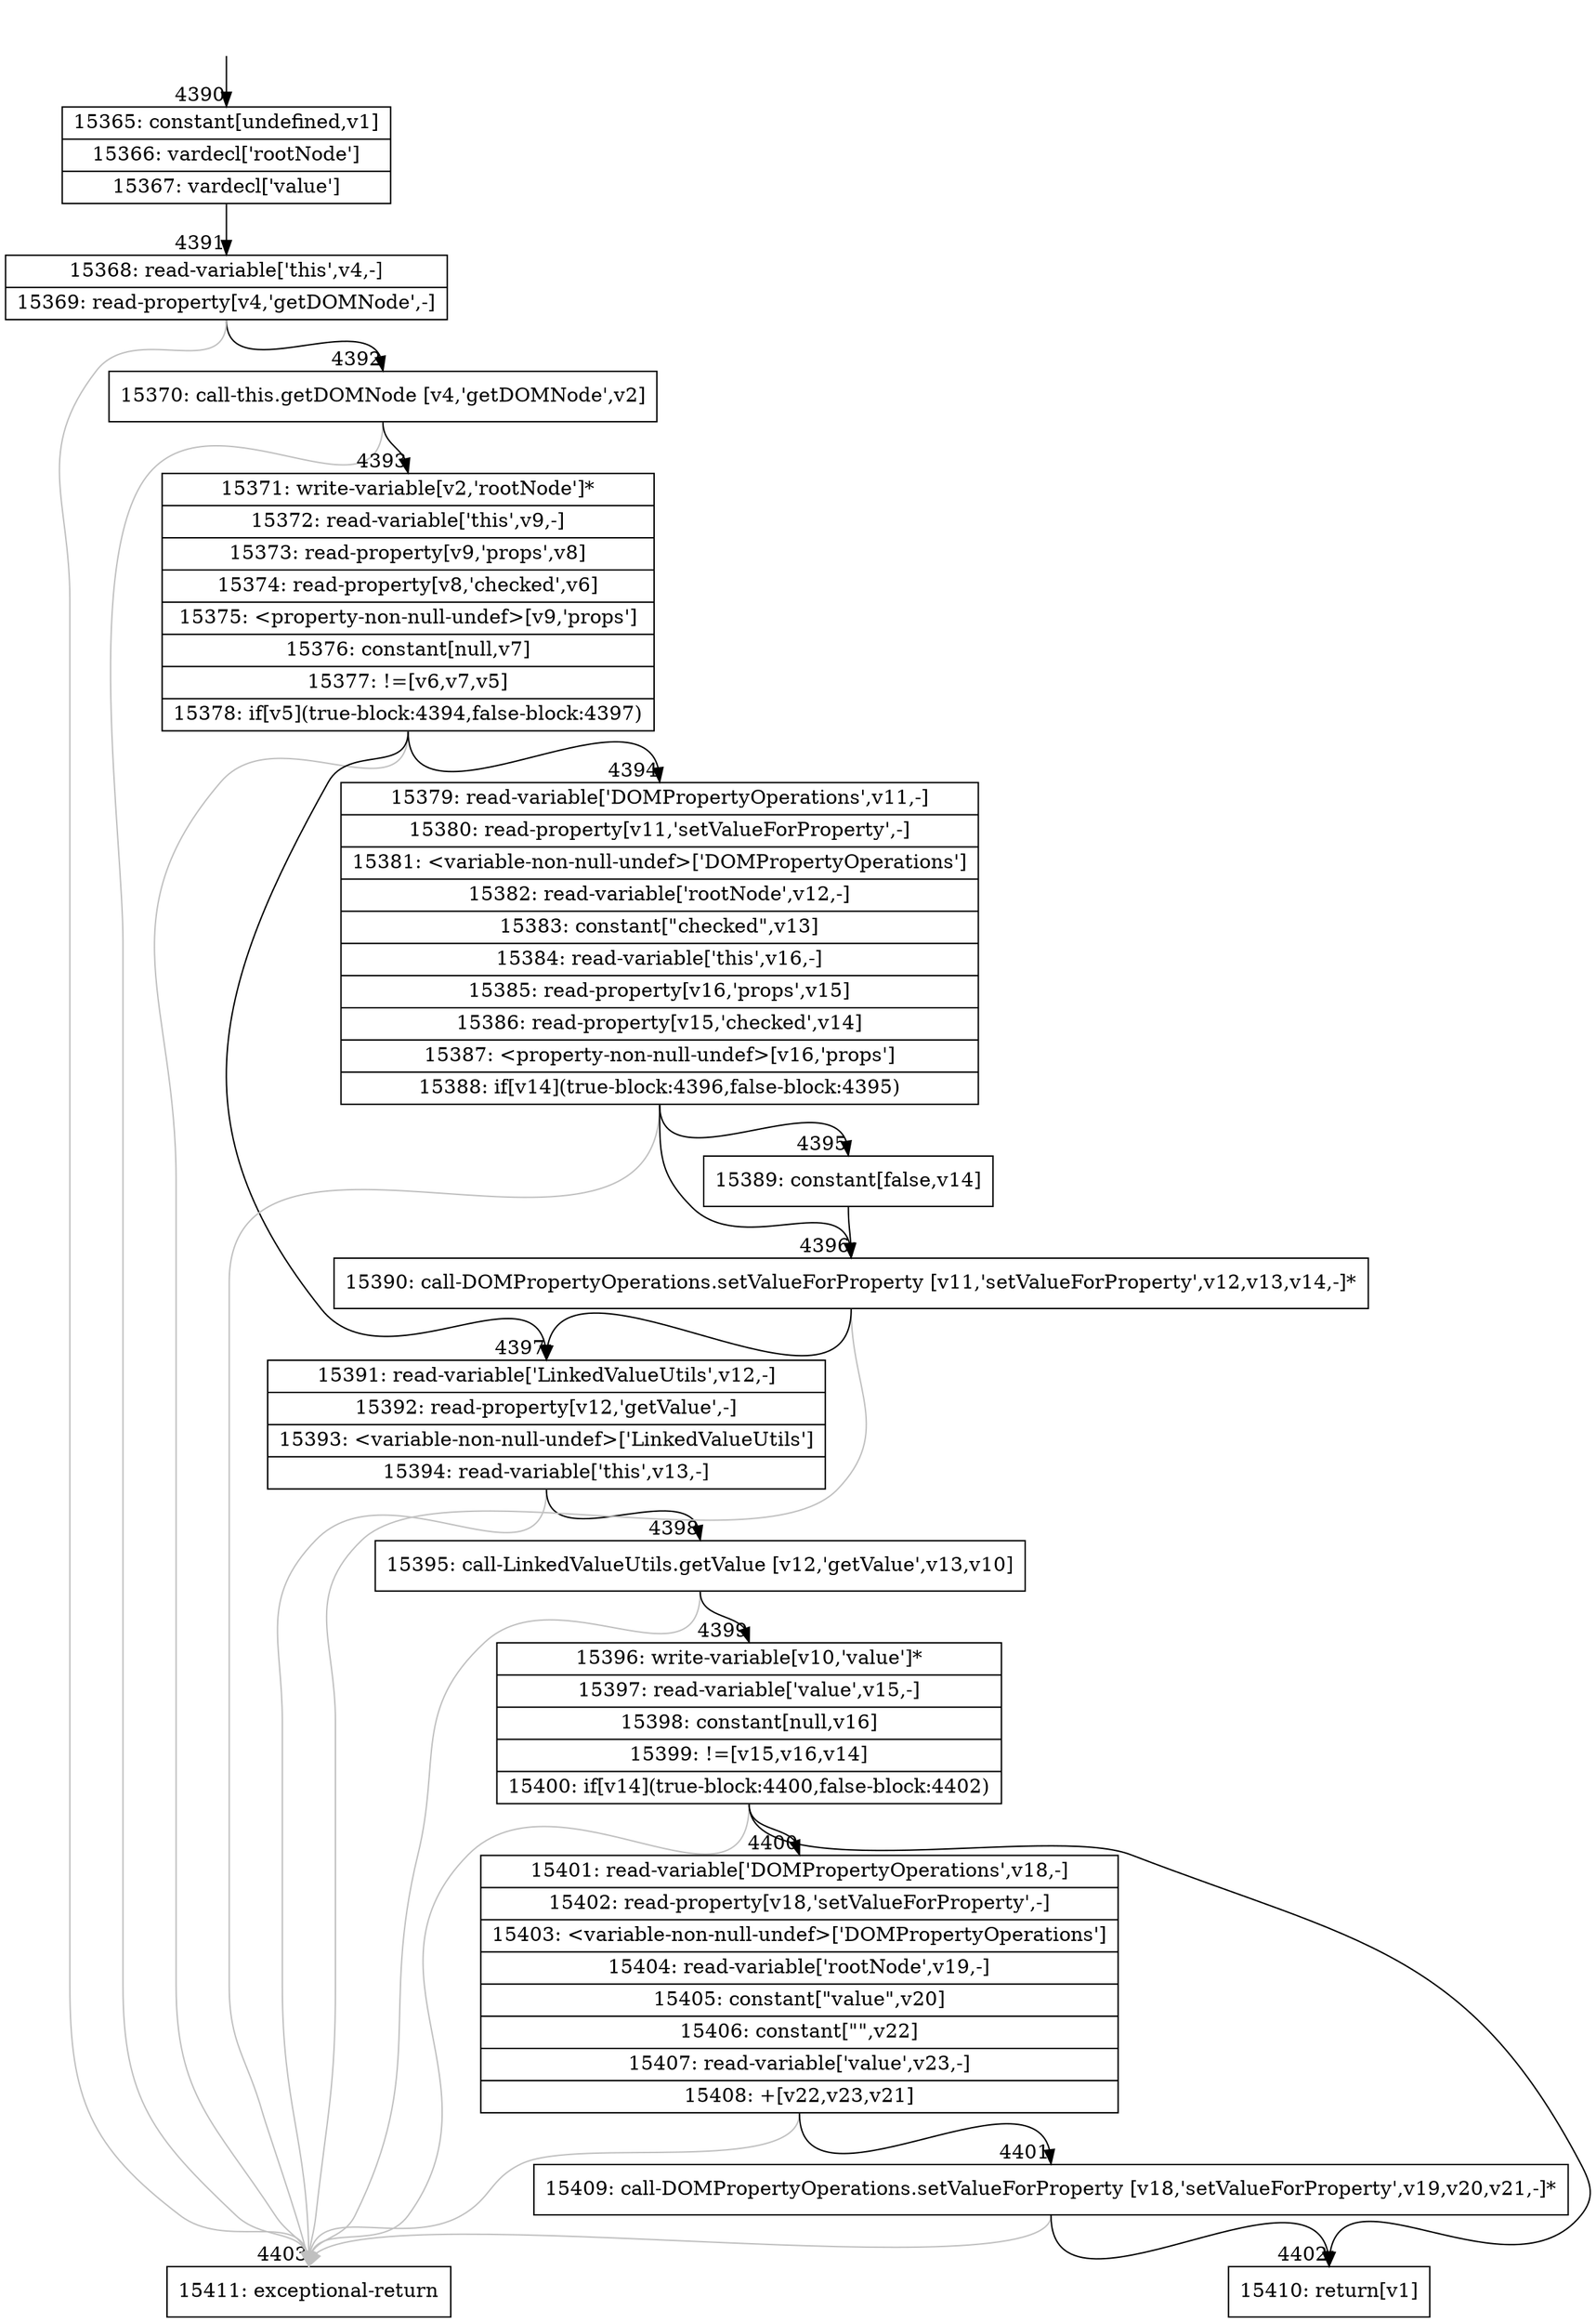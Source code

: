 digraph {
rankdir="TD"
BB_entry301[shape=none,label=""];
BB_entry301 -> BB4390 [tailport=s, headport=n, headlabel="    4390"]
BB4390 [shape=record label="{15365: constant[undefined,v1]|15366: vardecl['rootNode']|15367: vardecl['value']}" ] 
BB4390 -> BB4391 [tailport=s, headport=n, headlabel="      4391"]
BB4391 [shape=record label="{15368: read-variable['this',v4,-]|15369: read-property[v4,'getDOMNode',-]}" ] 
BB4391 -> BB4392 [tailport=s, headport=n, headlabel="      4392"]
BB4391 -> BB4403 [tailport=s, headport=n, color=gray, headlabel="      4403"]
BB4392 [shape=record label="{15370: call-this.getDOMNode [v4,'getDOMNode',v2]}" ] 
BB4392 -> BB4393 [tailport=s, headport=n, headlabel="      4393"]
BB4392 -> BB4403 [tailport=s, headport=n, color=gray]
BB4393 [shape=record label="{15371: write-variable[v2,'rootNode']*|15372: read-variable['this',v9,-]|15373: read-property[v9,'props',v8]|15374: read-property[v8,'checked',v6]|15375: \<property-non-null-undef\>[v9,'props']|15376: constant[null,v7]|15377: !=[v6,v7,v5]|15378: if[v5](true-block:4394,false-block:4397)}" ] 
BB4393 -> BB4394 [tailport=s, headport=n, headlabel="      4394"]
BB4393 -> BB4397 [tailport=s, headport=n, headlabel="      4397"]
BB4393 -> BB4403 [tailport=s, headport=n, color=gray]
BB4394 [shape=record label="{15379: read-variable['DOMPropertyOperations',v11,-]|15380: read-property[v11,'setValueForProperty',-]|15381: \<variable-non-null-undef\>['DOMPropertyOperations']|15382: read-variable['rootNode',v12,-]|15383: constant[\"checked\",v13]|15384: read-variable['this',v16,-]|15385: read-property[v16,'props',v15]|15386: read-property[v15,'checked',v14]|15387: \<property-non-null-undef\>[v16,'props']|15388: if[v14](true-block:4396,false-block:4395)}" ] 
BB4394 -> BB4396 [tailport=s, headport=n, headlabel="      4396"]
BB4394 -> BB4395 [tailport=s, headport=n, headlabel="      4395"]
BB4394 -> BB4403 [tailport=s, headport=n, color=gray]
BB4395 [shape=record label="{15389: constant[false,v14]}" ] 
BB4395 -> BB4396 [tailport=s, headport=n]
BB4396 [shape=record label="{15390: call-DOMPropertyOperations.setValueForProperty [v11,'setValueForProperty',v12,v13,v14,-]*}" ] 
BB4396 -> BB4397 [tailport=s, headport=n]
BB4396 -> BB4403 [tailport=s, headport=n, color=gray]
BB4397 [shape=record label="{15391: read-variable['LinkedValueUtils',v12,-]|15392: read-property[v12,'getValue',-]|15393: \<variable-non-null-undef\>['LinkedValueUtils']|15394: read-variable['this',v13,-]}" ] 
BB4397 -> BB4398 [tailport=s, headport=n, headlabel="      4398"]
BB4397 -> BB4403 [tailport=s, headport=n, color=gray]
BB4398 [shape=record label="{15395: call-LinkedValueUtils.getValue [v12,'getValue',v13,v10]}" ] 
BB4398 -> BB4399 [tailport=s, headport=n, headlabel="      4399"]
BB4398 -> BB4403 [tailport=s, headport=n, color=gray]
BB4399 [shape=record label="{15396: write-variable[v10,'value']*|15397: read-variable['value',v15,-]|15398: constant[null,v16]|15399: !=[v15,v16,v14]|15400: if[v14](true-block:4400,false-block:4402)}" ] 
BB4399 -> BB4400 [tailport=s, headport=n, headlabel="      4400"]
BB4399 -> BB4402 [tailport=s, headport=n, headlabel="      4402"]
BB4399 -> BB4403 [tailport=s, headport=n, color=gray]
BB4400 [shape=record label="{15401: read-variable['DOMPropertyOperations',v18,-]|15402: read-property[v18,'setValueForProperty',-]|15403: \<variable-non-null-undef\>['DOMPropertyOperations']|15404: read-variable['rootNode',v19,-]|15405: constant[\"value\",v20]|15406: constant[\"\",v22]|15407: read-variable['value',v23,-]|15408: +[v22,v23,v21]}" ] 
BB4400 -> BB4401 [tailport=s, headport=n, headlabel="      4401"]
BB4400 -> BB4403 [tailport=s, headport=n, color=gray]
BB4401 [shape=record label="{15409: call-DOMPropertyOperations.setValueForProperty [v18,'setValueForProperty',v19,v20,v21,-]*}" ] 
BB4401 -> BB4402 [tailport=s, headport=n]
BB4401 -> BB4403 [tailport=s, headport=n, color=gray]
BB4402 [shape=record label="{15410: return[v1]}" ] 
BB4403 [shape=record label="{15411: exceptional-return}" ] 
//#$~ 8336
}
